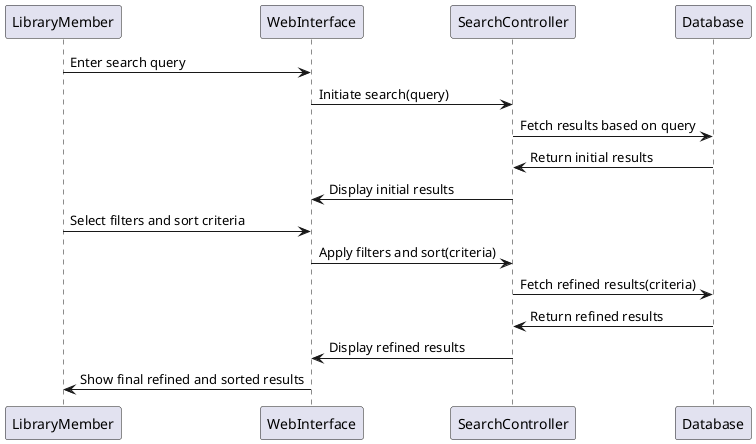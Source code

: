 @startuml

participant "LibraryMember" as member
participant "WebInterface" as web
participant "SearchController" as controller
participant "Database" as db

member -> web: Enter search query
web -> controller: Initiate search(query)
controller -> db: Fetch results based on query
db -> controller: Return initial results
controller -> web: Display initial results
member -> web: Select filters and sort criteria
web -> controller: Apply filters and sort(criteria)
controller -> db: Fetch refined results(criteria)
db -> controller: Return refined results
controller -> web: Display refined results
web -> member: Show final refined and sorted results

@enduml